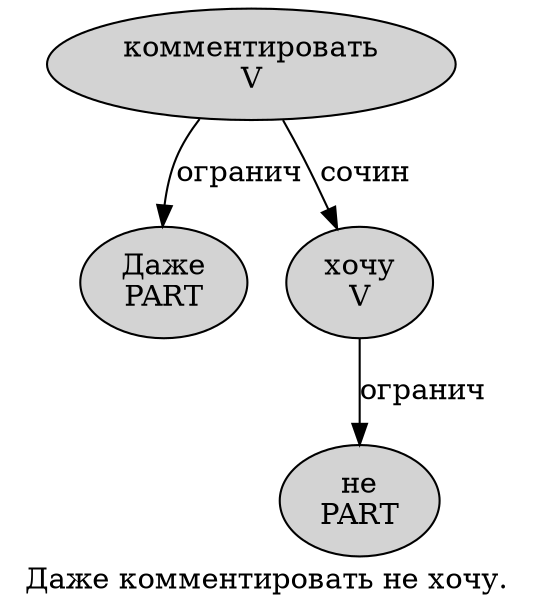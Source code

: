 digraph SENTENCE_3486 {
	graph [label="Даже комментировать не хочу."]
	node [style=filled]
		0 [label="Даже
PART" color="" fillcolor=lightgray penwidth=1 shape=ellipse]
		1 [label="комментировать
V" color="" fillcolor=lightgray penwidth=1 shape=ellipse]
		2 [label="не
PART" color="" fillcolor=lightgray penwidth=1 shape=ellipse]
		3 [label="хочу
V" color="" fillcolor=lightgray penwidth=1 shape=ellipse]
			3 -> 2 [label="огранич"]
			1 -> 0 [label="огранич"]
			1 -> 3 [label="сочин"]
}